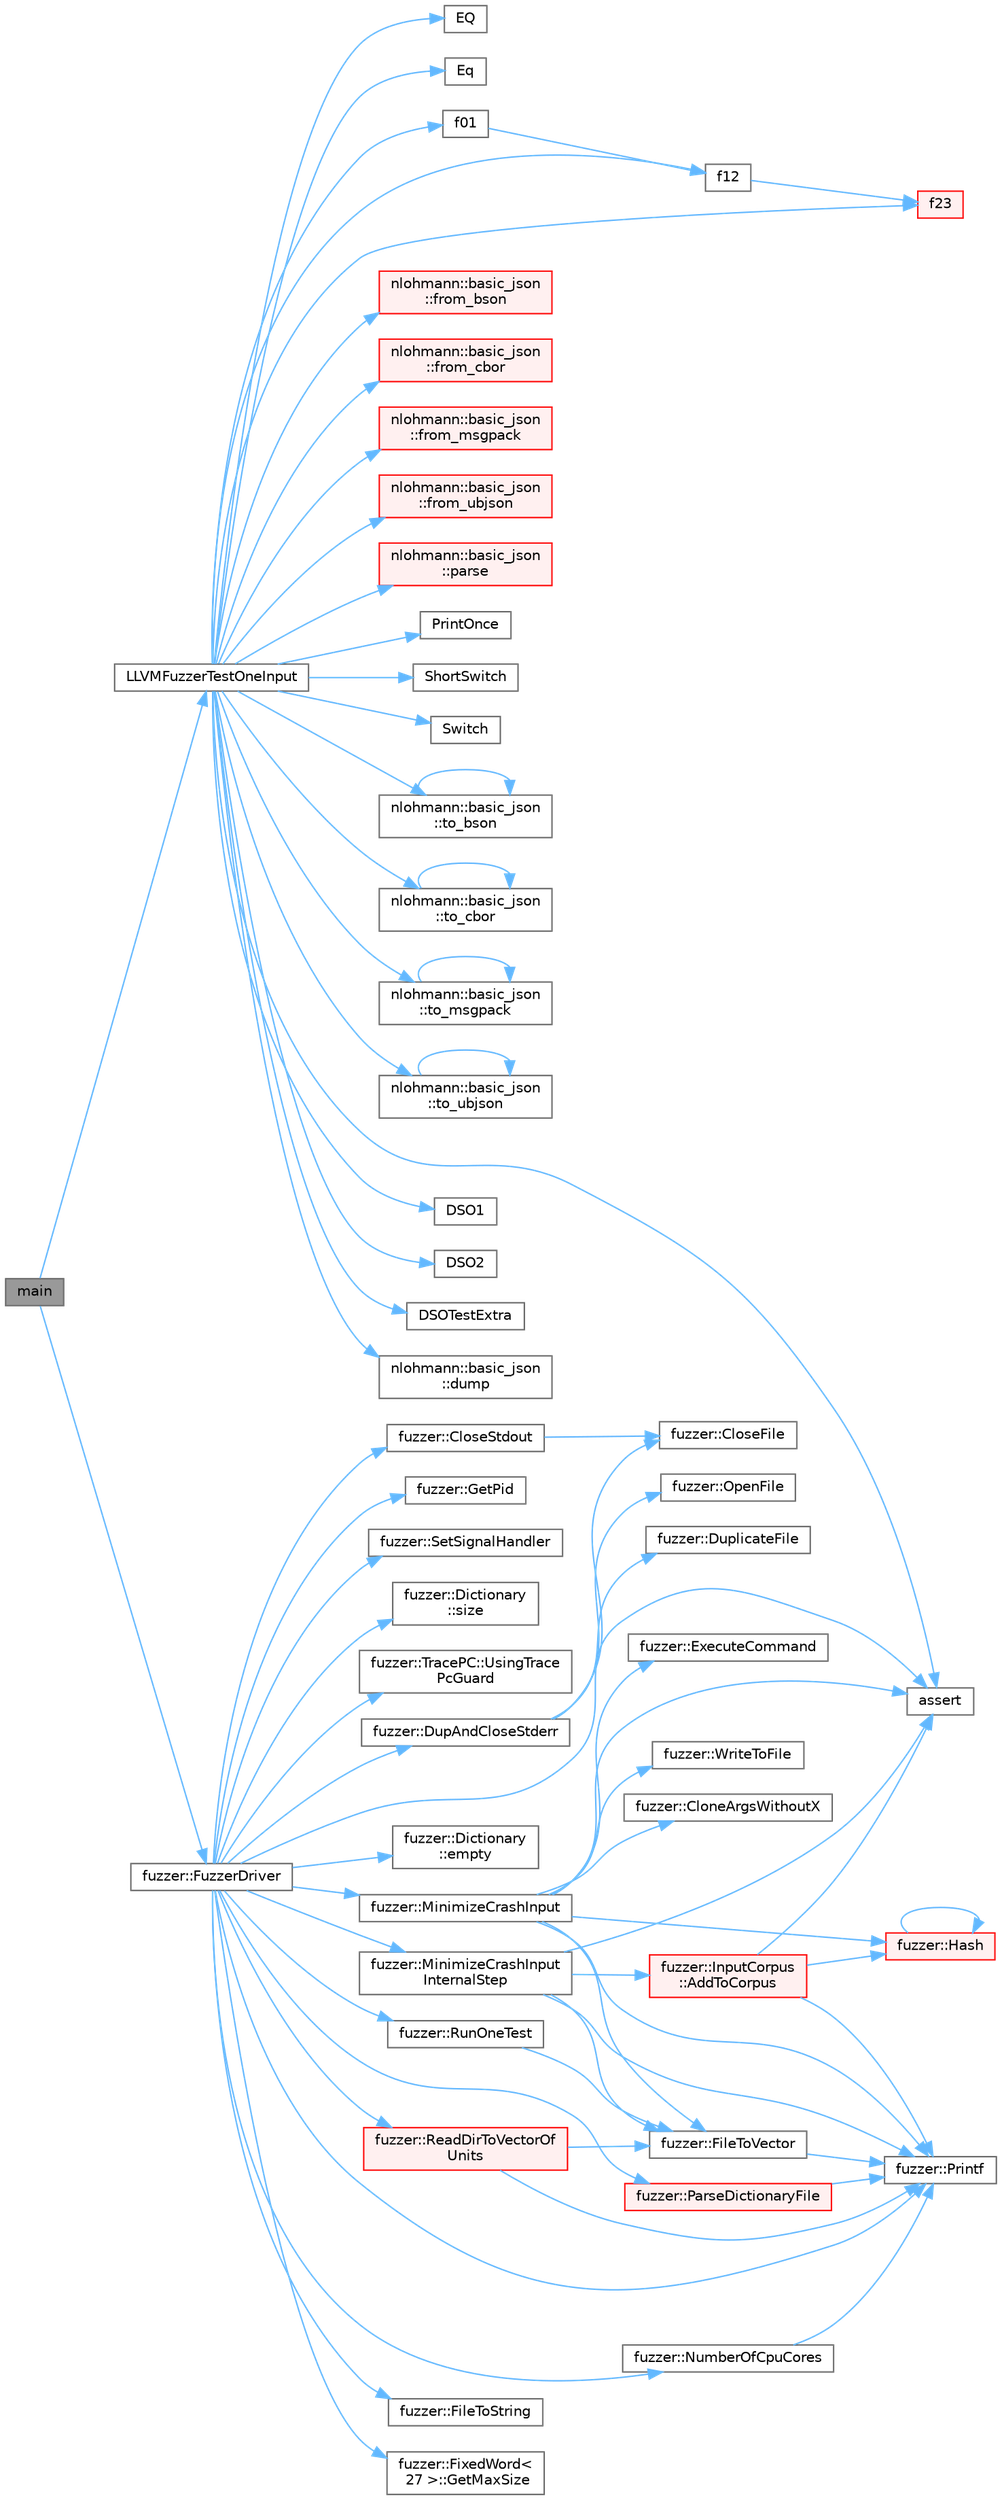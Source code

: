 digraph "main"
{
 // LATEX_PDF_SIZE
  bgcolor="transparent";
  edge [fontname=Helvetica,fontsize=10,labelfontname=Helvetica,labelfontsize=10];
  node [fontname=Helvetica,fontsize=10,shape=box,height=0.2,width=0.4];
  rankdir="LR";
  Node1 [id="Node000001",label="main",height=0.2,width=0.4,color="gray40", fillcolor="grey60", style="filled", fontcolor="black",tooltip=" "];
  Node1 -> Node2 [id="edge1_Node000001_Node000002",color="steelblue1",style="solid",tooltip=" "];
  Node2 [id="Node000002",label="fuzzer::FuzzerDriver",height=0.2,width=0.4,color="grey40", fillcolor="white", style="filled",URL="$namespacefuzzer.html#a78f142089de84c6cbf7b5cab5f766af7",tooltip=" "];
  Node2 -> Node3 [id="edge2_Node000002_Node000003",color="steelblue1",style="solid",tooltip=" "];
  Node3 [id="Node000003",label="assert",height=0.2,width=0.4,color="grey40", fillcolor="white", style="filled",URL="$_fuzzer_trace_p_c_8cpp.html#aa099297e8e2ed3ff1bcc3de3ff413238",tooltip=" "];
  Node2 -> Node4 [id="edge3_Node000002_Node000004",color="steelblue1",style="solid",tooltip=" "];
  Node4 [id="Node000004",label="fuzzer::CloseStdout",height=0.2,width=0.4,color="grey40", fillcolor="white", style="filled",URL="$namespacefuzzer.html#ab6e0b39da1b114b0d35392252fb25475",tooltip=" "];
  Node4 -> Node5 [id="edge4_Node000004_Node000005",color="steelblue1",style="solid",tooltip=" "];
  Node5 [id="Node000005",label="fuzzer::CloseFile",height=0.2,width=0.4,color="grey40", fillcolor="white", style="filled",URL="$namespacefuzzer.html#a23c38948800b7ce49b93c9f6ce4edc30",tooltip=" "];
  Node2 -> Node6 [id="edge5_Node000002_Node000006",color="steelblue1",style="solid",tooltip=" "];
  Node6 [id="Node000006",label="fuzzer::DupAndCloseStderr",height=0.2,width=0.4,color="grey40", fillcolor="white", style="filled",URL="$namespacefuzzer.html#a8cc9e1345d122734e53d428065deb7f8",tooltip=" "];
  Node6 -> Node5 [id="edge6_Node000006_Node000005",color="steelblue1",style="solid",tooltip=" "];
  Node6 -> Node7 [id="edge7_Node000006_Node000007",color="steelblue1",style="solid",tooltip=" "];
  Node7 [id="Node000007",label="fuzzer::DuplicateFile",height=0.2,width=0.4,color="grey40", fillcolor="white", style="filled",URL="$namespacefuzzer.html#a2c2a29a16f7af0839d45f7e85499f456",tooltip=" "];
  Node6 -> Node8 [id="edge8_Node000006_Node000008",color="steelblue1",style="solid",tooltip=" "];
  Node8 [id="Node000008",label="fuzzer::OpenFile",height=0.2,width=0.4,color="grey40", fillcolor="white", style="filled",URL="$namespacefuzzer.html#a2c26f1902f731439911aad4989b50623",tooltip=" "];
  Node2 -> Node9 [id="edge9_Node000002_Node000009",color="steelblue1",style="solid",tooltip=" "];
  Node9 [id="Node000009",label="fuzzer::Dictionary\l::empty",height=0.2,width=0.4,color="grey40", fillcolor="white", style="filled",URL="$classfuzzer_1_1_dictionary.html#a1ecbd766274c5b9f725953c00fa9b443",tooltip=" "];
  Node2 -> Node10 [id="edge10_Node000002_Node000010",color="steelblue1",style="solid",tooltip=" "];
  Node10 [id="Node000010",label="fuzzer::FileToString",height=0.2,width=0.4,color="grey40", fillcolor="white", style="filled",URL="$namespacefuzzer.html#abbe2e847d9d56992b217384ca3a562a4",tooltip=" "];
  Node2 -> Node11 [id="edge11_Node000002_Node000011",color="steelblue1",style="solid",tooltip=" "];
  Node11 [id="Node000011",label="fuzzer::FixedWord\<\l 27 \>::GetMaxSize",height=0.2,width=0.4,color="grey40", fillcolor="white", style="filled",URL="$classfuzzer_1_1_fixed_word.html#a84e8edae6226d23a367c854de3c90a41",tooltip=" "];
  Node2 -> Node12 [id="edge12_Node000002_Node000012",color="steelblue1",style="solid",tooltip=" "];
  Node12 [id="Node000012",label="fuzzer::GetPid",height=0.2,width=0.4,color="grey40", fillcolor="white", style="filled",URL="$namespacefuzzer.html#a1c4f8d7afe2770fad608a07f01d57696",tooltip=" "];
  Node2 -> Node13 [id="edge13_Node000002_Node000013",color="steelblue1",style="solid",tooltip=" "];
  Node13 [id="Node000013",label="fuzzer::MinimizeCrashInput",height=0.2,width=0.4,color="grey40", fillcolor="white", style="filled",URL="$namespacefuzzer.html#ad1a84d03ed48306c3319143e4412ef59",tooltip=" "];
  Node13 -> Node3 [id="edge14_Node000013_Node000003",color="steelblue1",style="solid",tooltip=" "];
  Node13 -> Node14 [id="edge15_Node000013_Node000014",color="steelblue1",style="solid",tooltip=" "];
  Node14 [id="Node000014",label="fuzzer::CloneArgsWithoutX",height=0.2,width=0.4,color="grey40", fillcolor="white", style="filled",URL="$namespacefuzzer.html#ad4db88d01756df9a0b8443fb890a94d5",tooltip=" "];
  Node13 -> Node15 [id="edge16_Node000013_Node000015",color="steelblue1",style="solid",tooltip=" "];
  Node15 [id="Node000015",label="fuzzer::ExecuteCommand",height=0.2,width=0.4,color="grey40", fillcolor="white", style="filled",URL="$namespacefuzzer.html#a5f2e0cb2f386408e3c2d975835bd495e",tooltip=" "];
  Node13 -> Node16 [id="edge17_Node000013_Node000016",color="steelblue1",style="solid",tooltip=" "];
  Node16 [id="Node000016",label="fuzzer::FileToVector",height=0.2,width=0.4,color="grey40", fillcolor="white", style="filled",URL="$namespacefuzzer.html#ad0d32f18af1b62563991edc4642a6fa0",tooltip=" "];
  Node16 -> Node17 [id="edge18_Node000016_Node000017",color="steelblue1",style="solid",tooltip=" "];
  Node17 [id="Node000017",label="fuzzer::Printf",height=0.2,width=0.4,color="grey40", fillcolor="white", style="filled",URL="$namespacefuzzer.html#afab785891fdb74f8fd33bca421bde935",tooltip=" "];
  Node13 -> Node18 [id="edge19_Node000013_Node000018",color="steelblue1",style="solid",tooltip=" "];
  Node18 [id="Node000018",label="fuzzer::Hash",height=0.2,width=0.4,color="red", fillcolor="#FFF0F0", style="filled",URL="$namespacefuzzer.html#abebfdee7cc880967073a09d61e12e182",tooltip=" "];
  Node18 -> Node18 [id="edge20_Node000018_Node000018",color="steelblue1",style="solid",tooltip=" "];
  Node13 -> Node17 [id="edge21_Node000013_Node000017",color="steelblue1",style="solid",tooltip=" "];
  Node13 -> Node21 [id="edge22_Node000013_Node000021",color="steelblue1",style="solid",tooltip=" "];
  Node21 [id="Node000021",label="fuzzer::WriteToFile",height=0.2,width=0.4,color="grey40", fillcolor="white", style="filled",URL="$namespacefuzzer.html#a55062839741b460271791a94c5ccedab",tooltip=" "];
  Node2 -> Node22 [id="edge23_Node000002_Node000022",color="steelblue1",style="solid",tooltip=" "];
  Node22 [id="Node000022",label="fuzzer::MinimizeCrashInput\lInternalStep",height=0.2,width=0.4,color="grey40", fillcolor="white", style="filled",URL="$namespacefuzzer.html#a1553a49adb4d4d19b4f4dd52ff54cb68",tooltip=" "];
  Node22 -> Node23 [id="edge24_Node000022_Node000023",color="steelblue1",style="solid",tooltip=" "];
  Node23 [id="Node000023",label="fuzzer::InputCorpus\l::AddToCorpus",height=0.2,width=0.4,color="red", fillcolor="#FFF0F0", style="filled",URL="$classfuzzer_1_1_input_corpus.html#ac90b42d22754fcd60b9cb67f92ee4995",tooltip=" "];
  Node23 -> Node3 [id="edge25_Node000023_Node000003",color="steelblue1",style="solid",tooltip=" "];
  Node23 -> Node18 [id="edge26_Node000023_Node000018",color="steelblue1",style="solid",tooltip=" "];
  Node23 -> Node17 [id="edge27_Node000023_Node000017",color="steelblue1",style="solid",tooltip=" "];
  Node22 -> Node3 [id="edge28_Node000022_Node000003",color="steelblue1",style="solid",tooltip=" "];
  Node22 -> Node16 [id="edge29_Node000022_Node000016",color="steelblue1",style="solid",tooltip=" "];
  Node22 -> Node17 [id="edge30_Node000022_Node000017",color="steelblue1",style="solid",tooltip=" "];
  Node2 -> Node25 [id="edge31_Node000002_Node000025",color="steelblue1",style="solid",tooltip=" "];
  Node25 [id="Node000025",label="fuzzer::NumberOfCpuCores",height=0.2,width=0.4,color="grey40", fillcolor="white", style="filled",URL="$namespacefuzzer.html#adb1bfa2f906c5dcf9846ab38ad89a1b0",tooltip=" "];
  Node25 -> Node17 [id="edge32_Node000025_Node000017",color="steelblue1",style="solid",tooltip=" "];
  Node2 -> Node26 [id="edge33_Node000002_Node000026",color="steelblue1",style="solid",tooltip=" "];
  Node26 [id="Node000026",label="fuzzer::ParseDictionaryFile",height=0.2,width=0.4,color="red", fillcolor="#FFF0F0", style="filled",URL="$namespacefuzzer.html#a7bef2839d0371999da51361db463e769",tooltip=" "];
  Node26 -> Node17 [id="edge34_Node000026_Node000017",color="steelblue1",style="solid",tooltip=" "];
  Node2 -> Node17 [id="edge35_Node000002_Node000017",color="steelblue1",style="solid",tooltip=" "];
  Node2 -> Node28 [id="edge36_Node000002_Node000028",color="steelblue1",style="solid",tooltip=" "];
  Node28 [id="Node000028",label="fuzzer::ReadDirToVectorOf\lUnits",height=0.2,width=0.4,color="red", fillcolor="#FFF0F0", style="filled",URL="$namespacefuzzer.html#aa656896c760e996b44c0a0299c2ee250",tooltip=" "];
  Node28 -> Node16 [id="edge37_Node000028_Node000016",color="steelblue1",style="solid",tooltip=" "];
  Node28 -> Node17 [id="edge38_Node000028_Node000017",color="steelblue1",style="solid",tooltip=" "];
  Node2 -> Node31 [id="edge39_Node000002_Node000031",color="steelblue1",style="solid",tooltip=" "];
  Node31 [id="Node000031",label="fuzzer::RunOneTest",height=0.2,width=0.4,color="grey40", fillcolor="white", style="filled",URL="$namespacefuzzer.html#a1fe190c22f9575ec572ce81d57c7e483",tooltip=" "];
  Node31 -> Node16 [id="edge40_Node000031_Node000016",color="steelblue1",style="solid",tooltip=" "];
  Node2 -> Node32 [id="edge41_Node000002_Node000032",color="steelblue1",style="solid",tooltip=" "];
  Node32 [id="Node000032",label="fuzzer::SetSignalHandler",height=0.2,width=0.4,color="grey40", fillcolor="white", style="filled",URL="$namespacefuzzer.html#ae4152c5527920690bba86ef6c8b807fa",tooltip=" "];
  Node2 -> Node33 [id="edge42_Node000002_Node000033",color="steelblue1",style="solid",tooltip=" "];
  Node33 [id="Node000033",label="fuzzer::Dictionary\l::size",height=0.2,width=0.4,color="grey40", fillcolor="white", style="filled",URL="$classfuzzer_1_1_dictionary.html#a67f72362929be6e769d674e5adf04482",tooltip=" "];
  Node2 -> Node34 [id="edge43_Node000002_Node000034",color="steelblue1",style="solid",tooltip=" "];
  Node34 [id="Node000034",label="fuzzer::TracePC::UsingTrace\lPcGuard",height=0.2,width=0.4,color="grey40", fillcolor="white", style="filled",URL="$classfuzzer_1_1_trace_p_c.html#a29a541c6620ce8b571bc0657205134e6",tooltip=" "];
  Node1 -> Node35 [id="edge44_Node000001_Node000035",color="steelblue1",style="solid",tooltip=" "];
  Node35 [id="Node000035",label="LLVMFuzzerTestOneInput",height=0.2,width=0.4,color="grey40", fillcolor="white", style="filled",URL="$_uninstrumented_test_8cpp.html#a1c473c9665269a78ef9001573a6995df",tooltip=" "];
  Node35 -> Node3 [id="edge45_Node000035_Node000003",color="steelblue1",style="solid",tooltip=" "];
  Node35 -> Node36 [id="edge46_Node000035_Node000036",color="steelblue1",style="solid",tooltip=" "];
  Node36 [id="Node000036",label="DSO1",height=0.2,width=0.4,color="grey40", fillcolor="white", style="filled",URL="$_d_s_o1_8cpp.html#ae0a2f1a7894b49f185acc0d00ee270b0",tooltip=" "];
  Node35 -> Node37 [id="edge47_Node000035_Node000037",color="steelblue1",style="solid",tooltip=" "];
  Node37 [id="Node000037",label="DSO2",height=0.2,width=0.4,color="grey40", fillcolor="white", style="filled",URL="$_d_s_o2_8cpp.html#a1566244dcc43d69b0751716cd14fb17c",tooltip=" "];
  Node35 -> Node38 [id="edge48_Node000035_Node000038",color="steelblue1",style="solid",tooltip=" "];
  Node38 [id="Node000038",label="DSOTestExtra",height=0.2,width=0.4,color="grey40", fillcolor="white", style="filled",URL="$_d_s_o_test_extra_8cpp.html#ac95023bfeca3518c12e636958ba50455",tooltip=" "];
  Node35 -> Node39 [id="edge49_Node000035_Node000039",color="steelblue1",style="solid",tooltip=" "];
  Node39 [id="Node000039",label="nlohmann::basic_json\l::dump",height=0.2,width=0.4,color="grey40", fillcolor="white", style="filled",URL="$classnlohmann_1_1basic__json.html#a476756fb08e7f2416aad116d137977f4",tooltip="serialization"];
  Node35 -> Node40 [id="edge50_Node000035_Node000040",color="steelblue1",style="solid",tooltip=" "];
  Node40 [id="Node000040",label="EQ",height=0.2,width=0.4,color="grey40", fillcolor="white", style="filled",URL="$_fuzzer_unittest_8cpp.html#a25865e645c325e4f24c1a05f1e452c8b",tooltip=" "];
  Node35 -> Node41 [id="edge51_Node000035_Node000041",color="steelblue1",style="solid",tooltip=" "];
  Node41 [id="Node000041",label="Eq",height=0.2,width=0.4,color="grey40", fillcolor="white", style="filled",URL="$_strcmp_test_8cpp.html#ada30d5cdc2179d57f104cbe6eaa107ed",tooltip=" "];
  Node35 -> Node42 [id="edge52_Node000035_Node000042",color="steelblue1",style="solid",tooltip=" "];
  Node42 [id="Node000042",label="f01",height=0.2,width=0.4,color="grey40", fillcolor="white", style="filled",URL="$_caller_callee_test_8cpp.html#ad3331d629ae678297530f2d1814544d5",tooltip=" "];
  Node42 -> Node43 [id="edge53_Node000042_Node000043",color="steelblue1",style="solid",tooltip=" "];
  Node43 [id="Node000043",label="f12",height=0.2,width=0.4,color="grey40", fillcolor="white", style="filled",URL="$_caller_callee_test_8cpp.html#a7717ffac7b5850e2d42a62289ee3b498",tooltip=" "];
  Node43 -> Node44 [id="edge54_Node000043_Node000044",color="steelblue1",style="solid",tooltip=" "];
  Node44 [id="Node000044",label="f23",height=0.2,width=0.4,color="red", fillcolor="#FFF0F0", style="filled",URL="$_caller_callee_test_8cpp.html#ab0e6dd94d25dbc58d96b4b18c2598014",tooltip=" "];
  Node35 -> Node43 [id="edge55_Node000035_Node000043",color="steelblue1",style="solid",tooltip=" "];
  Node35 -> Node44 [id="edge56_Node000035_Node000044",color="steelblue1",style="solid",tooltip=" "];
  Node35 -> Node46 [id="edge57_Node000035_Node000046",color="steelblue1",style="solid",tooltip=" "];
  Node46 [id="Node000046",label="nlohmann::basic_json\l::from_bson",height=0.2,width=0.4,color="red", fillcolor="#FFF0F0", style="filled",URL="$classnlohmann_1_1basic__json.html#a4e02793f2691aa29ab7cb69fddafbf5c",tooltip="create a JSON value from an input in BSON format"];
  Node35 -> Node49 [id="edge58_Node000035_Node000049",color="steelblue1",style="solid",tooltip=" "];
  Node49 [id="Node000049",label="nlohmann::basic_json\l::from_cbor",height=0.2,width=0.4,color="red", fillcolor="#FFF0F0", style="filled",URL="$classnlohmann_1_1basic__json.html#a44dd5635fb2da4710f6cd6e42b72773f",tooltip="create a JSON value from an input in CBOR format"];
  Node35 -> Node50 [id="edge59_Node000035_Node000050",color="steelblue1",style="solid",tooltip=" "];
  Node50 [id="Node000050",label="nlohmann::basic_json\l::from_msgpack",height=0.2,width=0.4,color="red", fillcolor="#FFF0F0", style="filled",URL="$classnlohmann_1_1basic__json.html#adbcab52fca1e25b3311ef14e71a57590",tooltip="create a JSON value from an input in MessagePack format"];
  Node35 -> Node51 [id="edge60_Node000035_Node000051",color="steelblue1",style="solid",tooltip=" "];
  Node51 [id="Node000051",label="nlohmann::basic_json\l::from_ubjson",height=0.2,width=0.4,color="red", fillcolor="#FFF0F0", style="filled",URL="$classnlohmann_1_1basic__json.html#aa81f62db69978b90ff701f05c72e03a7",tooltip="create a JSON value from an input in UBJSON format"];
  Node35 -> Node52 [id="edge61_Node000035_Node000052",color="steelblue1",style="solid",tooltip=" "];
  Node52 [id="Node000052",label="nlohmann::basic_json\l::parse",height=0.2,width=0.4,color="red", fillcolor="#FFF0F0", style="filled",URL="$classnlohmann_1_1basic__json.html#a15018ade392a844ea32d5188d1a0b9c6",tooltip="deserialize from a compatible input"];
  Node35 -> Node53 [id="edge62_Node000035_Node000053",color="steelblue1",style="solid",tooltip=" "];
  Node53 [id="Node000053",label="PrintOnce",height=0.2,width=0.4,color="grey40", fillcolor="white", style="filled",URL="$_simple_cmp_test_8cpp.html#af1d6349883c48df7f0c8cd079264dec6",tooltip=" "];
  Node35 -> Node54 [id="edge63_Node000035_Node000054",color="steelblue1",style="solid",tooltip=" "];
  Node54 [id="Node000054",label="ShortSwitch",height=0.2,width=0.4,color="grey40", fillcolor="white", style="filled",URL="$_switch_test_8cpp.html#a014281155fa0d59573c3422f334b221a",tooltip=" "];
  Node35 -> Node55 [id="edge64_Node000035_Node000055",color="steelblue1",style="solid",tooltip=" "];
  Node55 [id="Node000055",label="Switch",height=0.2,width=0.4,color="grey40", fillcolor="white", style="filled",URL="$_switch2_test_8cpp.html#a0510b9fb60ac9e75f7d85e477b8263d6",tooltip=" "];
  Node35 -> Node56 [id="edge65_Node000035_Node000056",color="steelblue1",style="solid",tooltip=" "];
  Node56 [id="Node000056",label="nlohmann::basic_json\l::to_bson",height=0.2,width=0.4,color="grey40", fillcolor="white", style="filled",URL="$classnlohmann_1_1basic__json.html#a21302d2c392af239d66df71098d69f73",tooltip="create a BSON serialization of a given JSON value"];
  Node56 -> Node56 [id="edge66_Node000056_Node000056",color="steelblue1",style="solid",tooltip=" "];
  Node35 -> Node57 [id="edge67_Node000035_Node000057",color="steelblue1",style="solid",tooltip=" "];
  Node57 [id="Node000057",label="nlohmann::basic_json\l::to_cbor",height=0.2,width=0.4,color="grey40", fillcolor="white", style="filled",URL="$classnlohmann_1_1basic__json.html#a28c7743637b821189d9eb3c3dc7ab48f",tooltip="create a CBOR serialization of a given JSON value"];
  Node57 -> Node57 [id="edge68_Node000057_Node000057",color="steelblue1",style="solid",tooltip=" "];
  Node35 -> Node58 [id="edge69_Node000035_Node000058",color="steelblue1",style="solid",tooltip=" "];
  Node58 [id="Node000058",label="nlohmann::basic_json\l::to_msgpack",height=0.2,width=0.4,color="grey40", fillcolor="white", style="filled",URL="$classnlohmann_1_1basic__json.html#a2443e8bb20dc6d136dcf5ea9691d46e0",tooltip="create a MessagePack serialization of a given JSON value"];
  Node58 -> Node58 [id="edge70_Node000058_Node000058",color="steelblue1",style="solid",tooltip=" "];
  Node35 -> Node59 [id="edge71_Node000035_Node000059",color="steelblue1",style="solid",tooltip=" "];
  Node59 [id="Node000059",label="nlohmann::basic_json\l::to_ubjson",height=0.2,width=0.4,color="grey40", fillcolor="white", style="filled",URL="$classnlohmann_1_1basic__json.html#a63697142a7bd04d8d50f6446d0e98ee4",tooltip="create a UBJSON serialization of a given JSON value"];
  Node59 -> Node59 [id="edge72_Node000059_Node000059",color="steelblue1",style="solid",tooltip=" "];
}
